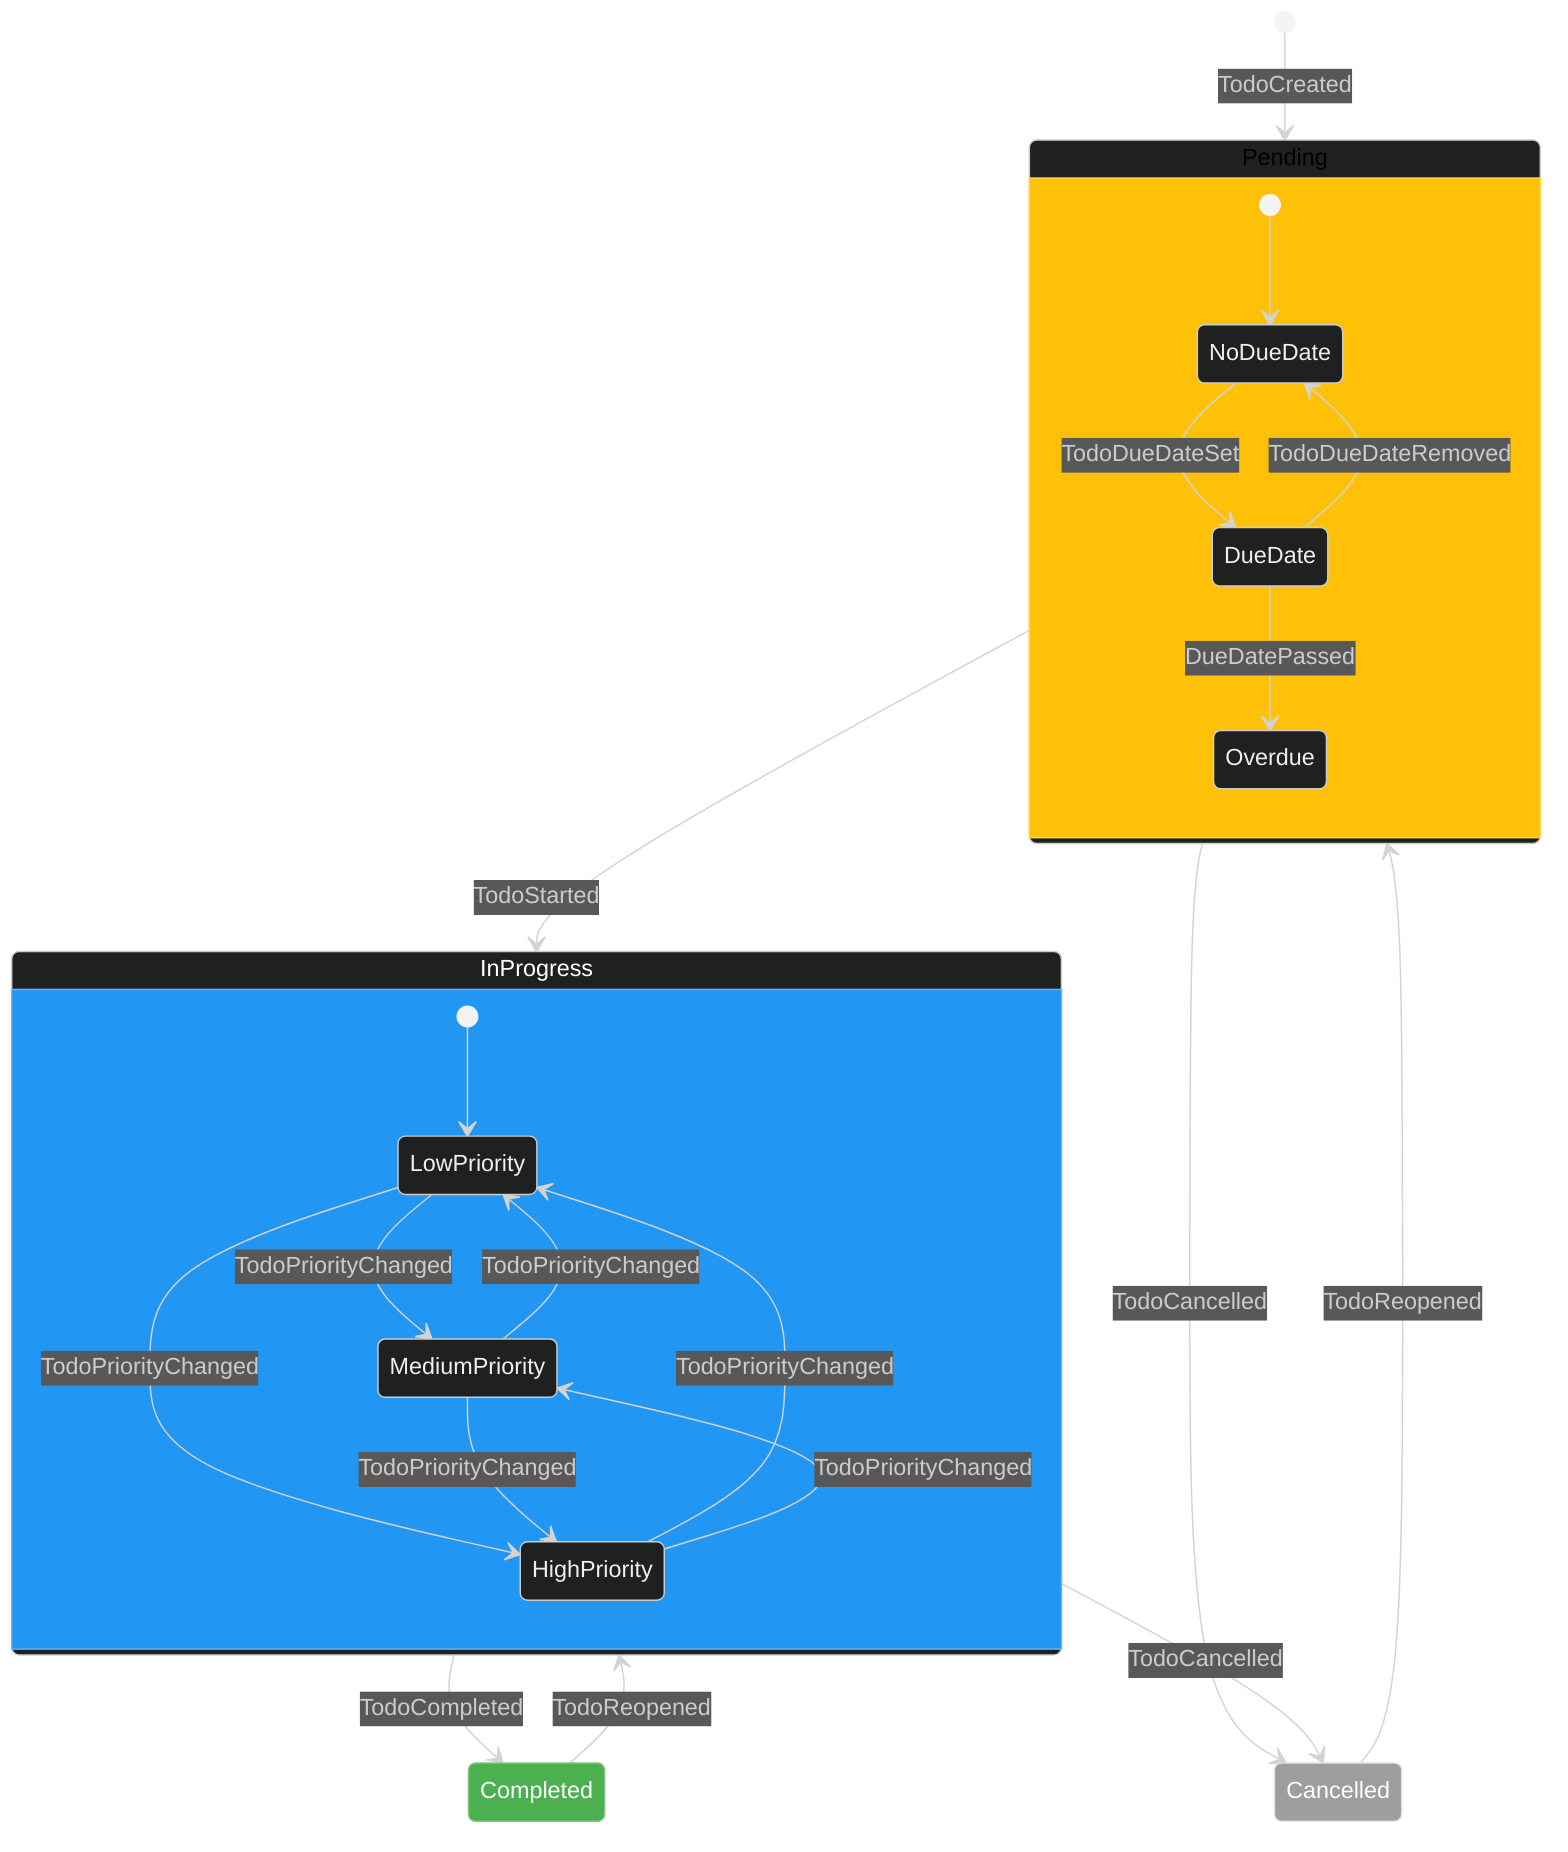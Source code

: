 %%{init: {'theme': 'dark', 'themeVariables': { 'primaryColor': '#2c3e50', 'primaryTextColor': '#ecf0f1', 'primaryBorderColor': '#7f8c8d', 'lineColor': '#ecf0f1', 'secondaryColor': '#34495e', 'tertiaryColor': '#282c34' }}}%%
stateDiagram-v2
    [*] --> Pending: TodoCreated
    Pending --> InProgress: TodoStarted
    Pending --> Cancelled: TodoCancelled
    InProgress --> Completed: TodoCompleted
    InProgress --> Cancelled: TodoCancelled
    Completed --> InProgress: TodoReopened
    Cancelled --> Pending: TodoReopened
    
    state Pending {
        [*] --> NoDueDate
        NoDueDate --> DueDate: TodoDueDateSet
        DueDate --> Overdue: DueDatePassed
        DueDate --> NoDueDate: TodoDueDateRemoved
    }
    
    state InProgress {
        [*] --> LowPriority
        LowPriority --> MediumPriority: TodoPriorityChanged
        LowPriority --> HighPriority: TodoPriorityChanged
        MediumPriority --> LowPriority: TodoPriorityChanged
        MediumPriority --> HighPriority: TodoPriorityChanged
        HighPriority --> LowPriority: TodoPriorityChanged
        HighPriority --> MediumPriority: TodoPriorityChanged
    }
    
    classDef pending fill:#FFC107,stroke:#FFD54F,color:black
    classDef inprogress fill:#2196F3,stroke:#64B5F6,color:white
    classDef completed fill:#4CAF50,stroke:#81C784,color:white
    classDef cancelled fill:#9E9E9E,stroke:#E0E0E0,color:white
    
    class Pending pending
    class InProgress inprogress
    class Completed completed
    class Cancelled cancelled